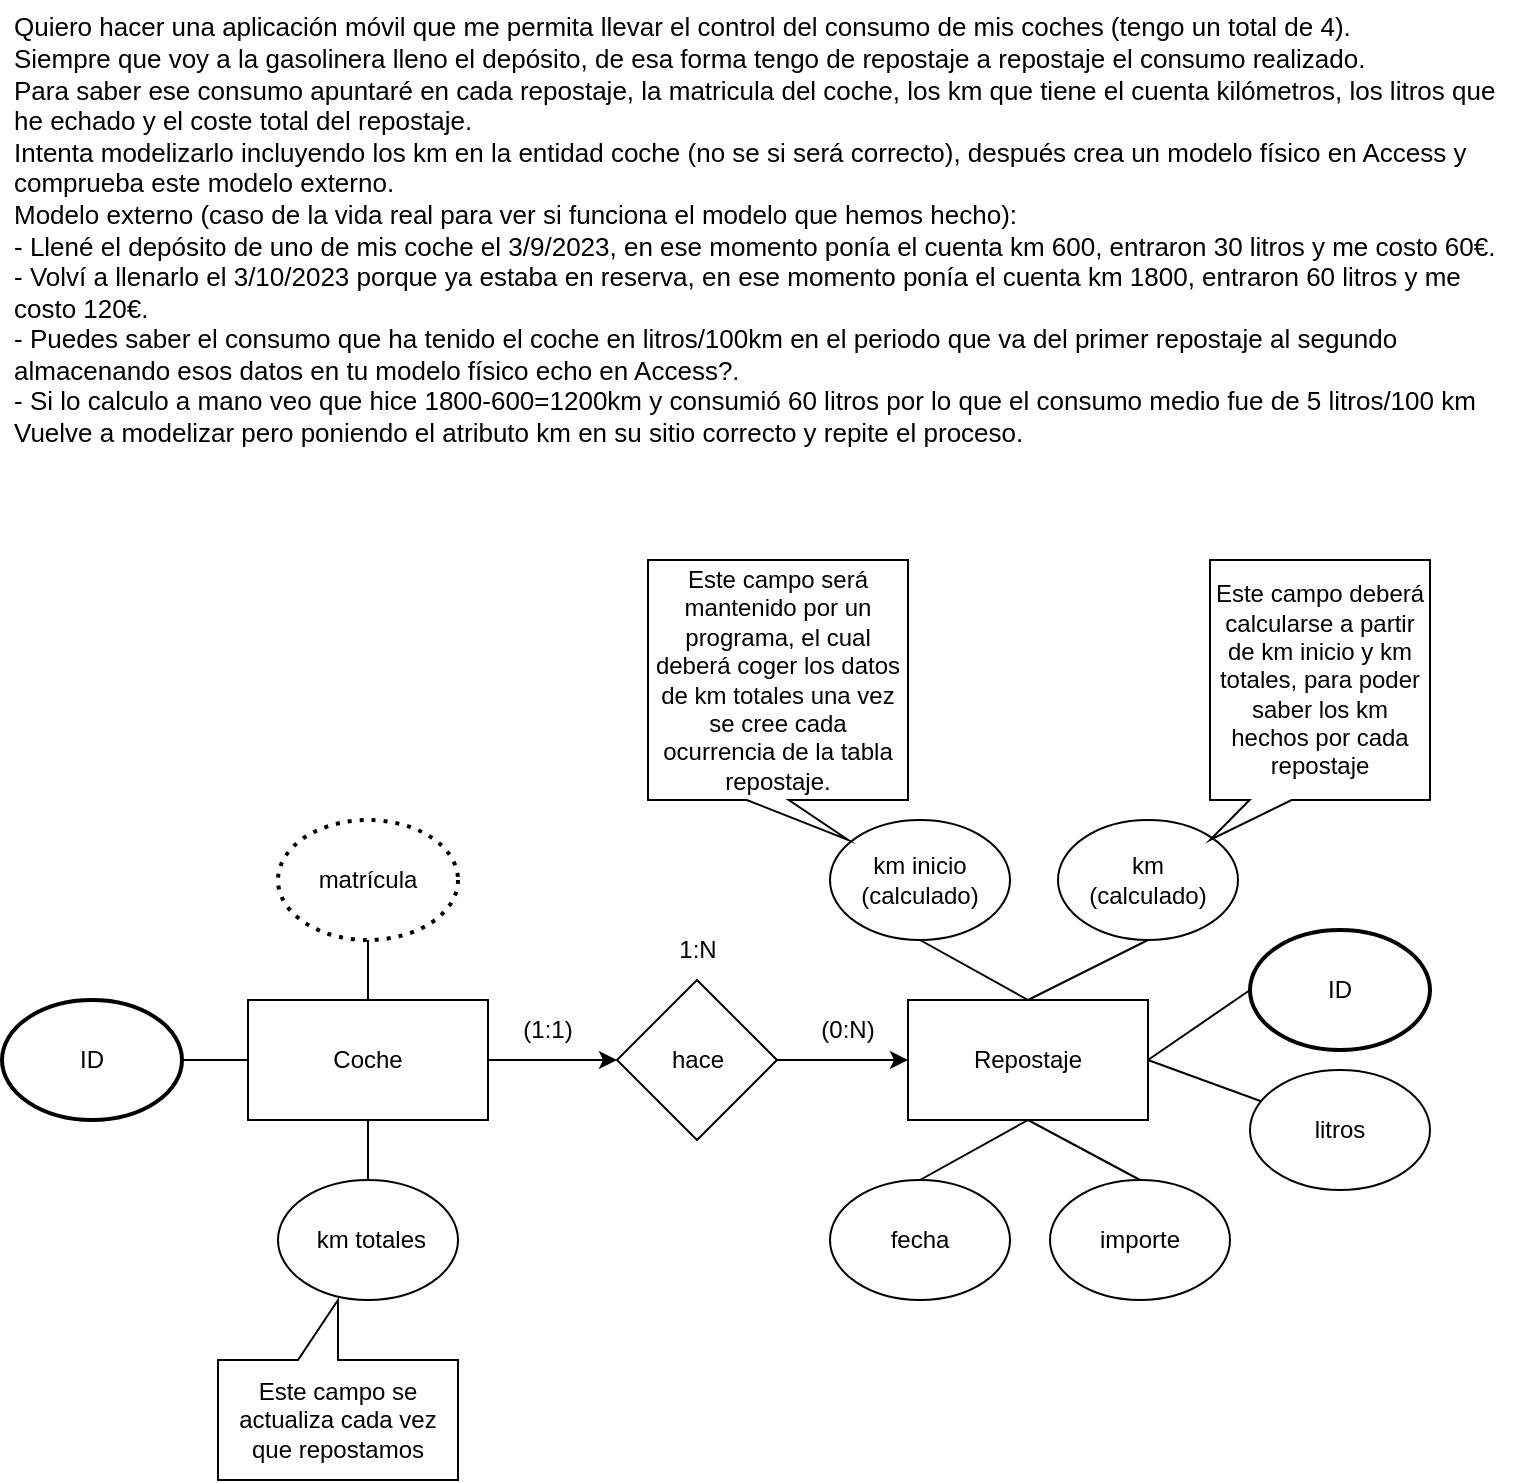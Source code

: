 <mxfile version="22.1.1" type="github">
  <diagram name="Página-1" id="GKfL1z4syFyCUp2RwGY0">
    <mxGraphModel dx="1434" dy="750" grid="1" gridSize="10" guides="1" tooltips="1" connect="1" arrows="1" fold="1" page="1" pageScale="1" pageWidth="827" pageHeight="1169" math="0" shadow="0">
      <root>
        <mxCell id="0" />
        <mxCell id="1" parent="0" />
        <mxCell id="w6sKY5mbxoF5bSvWvFla-1" value="Quiero hacer una aplicación móvil que me permita llevar el control del consumo de mis coches (tengo un total de 4).&lt;br style=&quot;font-size: 13px;&quot;&gt;Siempre que voy a la gasolinera lleno el depósito, de esa forma tengo de repostaje a repostaje el consumo realizado.&lt;br style=&quot;font-size: 13px;&quot;&gt;Para saber ese consumo apuntaré en cada repostaje, la matricula del coche, los km que tiene el cuenta kilómetros, los litros que he echado y el coste total del repostaje.&lt;br style=&quot;font-size: 13px;&quot;&gt;Intenta modelizarlo incluyendo los km en la entidad coche (no se si será correcto), después crea un modelo físico en Access y comprueba este modelo externo.&lt;br style=&quot;font-size: 13px;&quot;&gt;Modelo externo (caso de la vida real para ver si funciona el modelo que hemos hecho):&lt;br style=&quot;font-size: 13px;&quot;&gt;- Llené el depósito de uno de mis coche el 3/9/2023, en ese momento ponía el cuenta km 600, entraron 30 litros y me costo 60€.&lt;br style=&quot;font-size: 13px;&quot;&gt;- Volví a llenarlo el 3/10/2023 porque ya estaba en reserva, en ese momento ponía el cuenta km 1800, entraron 60 litros y me costo 120€.&lt;br style=&quot;font-size: 13px;&quot;&gt;- Puedes saber el consumo que ha tenido el coche en litros/100km en el periodo que va del primer repostaje al segundo almacenando esos datos en tu modelo físico echo en Access?.&lt;br style=&quot;font-size: 13px;&quot;&gt;- Si lo calculo a mano veo que hice 1800-600=1200km y consumió 60 litros por lo que el consumo medio fue de 5 litros/100 km&lt;br style=&quot;font-size: 13px;&quot;&gt;Vuelve a modelizar pero poniendo el atributo km en su sitio correcto y repite el proceso." style="text;html=1;strokeColor=none;fillColor=none;align=left;verticalAlign=middle;whiteSpace=wrap;rounded=0;fontSize=13;" vertex="1" parent="1">
          <mxGeometry x="40" y="40" width="760" height="230" as="geometry" />
        </mxCell>
        <mxCell id="w6sKY5mbxoF5bSvWvFla-6" style="edgeStyle=orthogonalEdgeStyle;rounded=0;orthogonalLoop=1;jettySize=auto;html=1;exitX=1;exitY=0.5;exitDx=0;exitDy=0;entryX=0;entryY=0.5;entryDx=0;entryDy=0;" edge="1" parent="1" source="w6sKY5mbxoF5bSvWvFla-2" target="w6sKY5mbxoF5bSvWvFla-4">
          <mxGeometry relative="1" as="geometry" />
        </mxCell>
        <mxCell id="w6sKY5mbxoF5bSvWvFla-2" value="Coche" style="rounded=0;whiteSpace=wrap;html=1;" vertex="1" parent="1">
          <mxGeometry x="159" y="540" width="120" height="60" as="geometry" />
        </mxCell>
        <mxCell id="w6sKY5mbxoF5bSvWvFla-3" value="Repostaje" style="rounded=0;whiteSpace=wrap;html=1;" vertex="1" parent="1">
          <mxGeometry x="489" y="540" width="120" height="60" as="geometry" />
        </mxCell>
        <mxCell id="w6sKY5mbxoF5bSvWvFla-7" style="edgeStyle=orthogonalEdgeStyle;rounded=0;orthogonalLoop=1;jettySize=auto;html=1;exitX=1;exitY=0.5;exitDx=0;exitDy=0;entryX=0;entryY=0.5;entryDx=0;entryDy=0;" edge="1" parent="1" source="w6sKY5mbxoF5bSvWvFla-4" target="w6sKY5mbxoF5bSvWvFla-3">
          <mxGeometry relative="1" as="geometry" />
        </mxCell>
        <mxCell id="w6sKY5mbxoF5bSvWvFla-4" value="hace" style="rhombus;whiteSpace=wrap;html=1;" vertex="1" parent="1">
          <mxGeometry x="343.5" y="530" width="80" height="80" as="geometry" />
        </mxCell>
        <mxCell id="w6sKY5mbxoF5bSvWvFla-8" value="km&lt;br&gt;(calculado)" style="ellipse;whiteSpace=wrap;html=1;" vertex="1" parent="1">
          <mxGeometry x="564" y="450" width="90" height="60" as="geometry" />
        </mxCell>
        <mxCell id="w6sKY5mbxoF5bSvWvFla-9" value="ID" style="ellipse;whiteSpace=wrap;html=1;strokeWidth=2;fontStyle=0" vertex="1" parent="1">
          <mxGeometry x="660" y="505" width="90" height="60" as="geometry" />
        </mxCell>
        <mxCell id="w6sKY5mbxoF5bSvWvFla-10" value="ID" style="ellipse;whiteSpace=wrap;html=1;strokeWidth=2;fontStyle=0" vertex="1" parent="1">
          <mxGeometry x="36" y="540" width="90" height="60" as="geometry" />
        </mxCell>
        <mxCell id="w6sKY5mbxoF5bSvWvFla-12" value="matrícula" style="ellipse;whiteSpace=wrap;html=1;dashed=1;dashPattern=1 2;strokeWidth=2;" vertex="1" parent="1">
          <mxGeometry x="174" y="450" width="90" height="60" as="geometry" />
        </mxCell>
        <mxCell id="w6sKY5mbxoF5bSvWvFla-13" value="litros" style="ellipse;whiteSpace=wrap;html=1;" vertex="1" parent="1">
          <mxGeometry x="660" y="575" width="90" height="60" as="geometry" />
        </mxCell>
        <mxCell id="w6sKY5mbxoF5bSvWvFla-14" value="importe" style="ellipse;whiteSpace=wrap;html=1;" vertex="1" parent="1">
          <mxGeometry x="560" y="630" width="90" height="60" as="geometry" />
        </mxCell>
        <mxCell id="w6sKY5mbxoF5bSvWvFla-15" value="fecha" style="ellipse;whiteSpace=wrap;html=1;" vertex="1" parent="1">
          <mxGeometry x="450" y="630" width="90" height="60" as="geometry" />
        </mxCell>
        <mxCell id="w6sKY5mbxoF5bSvWvFla-16" value="&amp;nbsp;km totales" style="ellipse;whiteSpace=wrap;html=1;" vertex="1" parent="1">
          <mxGeometry x="174" y="630" width="90" height="60" as="geometry" />
        </mxCell>
        <mxCell id="w6sKY5mbxoF5bSvWvFla-18" value="km inicio&lt;br&gt;(calculado)" style="ellipse;whiteSpace=wrap;html=1;" vertex="1" parent="1">
          <mxGeometry x="450" y="450" width="90" height="60" as="geometry" />
        </mxCell>
        <mxCell id="w6sKY5mbxoF5bSvWvFla-20" value="" style="endArrow=none;html=1;rounded=0;exitX=0.5;exitY=1;exitDx=0;exitDy=0;entryX=0.5;entryY=0;entryDx=0;entryDy=0;" edge="1" parent="1" source="w6sKY5mbxoF5bSvWvFla-12" target="w6sKY5mbxoF5bSvWvFla-2">
          <mxGeometry width="50" height="50" relative="1" as="geometry">
            <mxPoint x="376" y="490" as="sourcePoint" />
            <mxPoint x="426" y="440" as="targetPoint" />
          </mxGeometry>
        </mxCell>
        <mxCell id="w6sKY5mbxoF5bSvWvFla-21" value="" style="endArrow=none;html=1;rounded=0;exitX=1;exitY=0.5;exitDx=0;exitDy=0;entryX=0;entryY=0.5;entryDx=0;entryDy=0;" edge="1" parent="1" source="w6sKY5mbxoF5bSvWvFla-10" target="w6sKY5mbxoF5bSvWvFla-2">
          <mxGeometry width="50" height="50" relative="1" as="geometry">
            <mxPoint x="376" y="490" as="sourcePoint" />
            <mxPoint x="426" y="440" as="targetPoint" />
          </mxGeometry>
        </mxCell>
        <mxCell id="w6sKY5mbxoF5bSvWvFla-22" value="" style="endArrow=none;html=1;rounded=0;exitX=0.5;exitY=0;exitDx=0;exitDy=0;entryX=0.5;entryY=1;entryDx=0;entryDy=0;" edge="1" parent="1" source="w6sKY5mbxoF5bSvWvFla-16" target="w6sKY5mbxoF5bSvWvFla-2">
          <mxGeometry width="50" height="50" relative="1" as="geometry">
            <mxPoint x="376" y="490" as="sourcePoint" />
            <mxPoint x="426" y="440" as="targetPoint" />
          </mxGeometry>
        </mxCell>
        <mxCell id="w6sKY5mbxoF5bSvWvFla-23" value="" style="endArrow=none;html=1;rounded=0;entryX=1;entryY=0.5;entryDx=0;entryDy=0;" edge="1" parent="1" source="w6sKY5mbxoF5bSvWvFla-13" target="w6sKY5mbxoF5bSvWvFla-3">
          <mxGeometry width="50" height="50" relative="1" as="geometry">
            <mxPoint x="376" y="490" as="sourcePoint" />
            <mxPoint x="426" y="440" as="targetPoint" />
          </mxGeometry>
        </mxCell>
        <mxCell id="w6sKY5mbxoF5bSvWvFla-24" value="" style="endArrow=none;html=1;rounded=0;exitX=0.5;exitY=0;exitDx=0;exitDy=0;entryX=0.5;entryY=1;entryDx=0;entryDy=0;" edge="1" parent="1" source="w6sKY5mbxoF5bSvWvFla-15" target="w6sKY5mbxoF5bSvWvFla-3">
          <mxGeometry width="50" height="50" relative="1" as="geometry">
            <mxPoint x="376" y="490" as="sourcePoint" />
            <mxPoint x="426" y="440" as="targetPoint" />
          </mxGeometry>
        </mxCell>
        <mxCell id="w6sKY5mbxoF5bSvWvFla-25" value="" style="endArrow=none;html=1;rounded=0;entryX=0.5;entryY=1;entryDx=0;entryDy=0;exitX=0.5;exitY=0;exitDx=0;exitDy=0;" edge="1" parent="1" source="w6sKY5mbxoF5bSvWvFla-14" target="w6sKY5mbxoF5bSvWvFla-3">
          <mxGeometry width="50" height="50" relative="1" as="geometry">
            <mxPoint x="376" y="490" as="sourcePoint" />
            <mxPoint x="426" y="440" as="targetPoint" />
          </mxGeometry>
        </mxCell>
        <mxCell id="w6sKY5mbxoF5bSvWvFla-26" value="" style="endArrow=none;html=1;rounded=0;entryX=1;entryY=0.5;entryDx=0;entryDy=0;exitX=0;exitY=0.5;exitDx=0;exitDy=0;" edge="1" parent="1" source="w6sKY5mbxoF5bSvWvFla-9" target="w6sKY5mbxoF5bSvWvFla-3">
          <mxGeometry width="50" height="50" relative="1" as="geometry">
            <mxPoint x="376" y="490" as="sourcePoint" />
            <mxPoint x="426" y="440" as="targetPoint" />
          </mxGeometry>
        </mxCell>
        <mxCell id="w6sKY5mbxoF5bSvWvFla-27" value="" style="endArrow=none;html=1;rounded=0;entryX=0.5;entryY=0;entryDx=0;entryDy=0;exitX=0.5;exitY=1;exitDx=0;exitDy=0;" edge="1" parent="1" source="w6sKY5mbxoF5bSvWvFla-8" target="w6sKY5mbxoF5bSvWvFla-3">
          <mxGeometry width="50" height="50" relative="1" as="geometry">
            <mxPoint x="376" y="490" as="sourcePoint" />
            <mxPoint x="426" y="440" as="targetPoint" />
          </mxGeometry>
        </mxCell>
        <mxCell id="w6sKY5mbxoF5bSvWvFla-28" value="" style="endArrow=none;html=1;rounded=0;entryX=0.5;entryY=0;entryDx=0;entryDy=0;exitX=0.5;exitY=1;exitDx=0;exitDy=0;" edge="1" parent="1" source="w6sKY5mbxoF5bSvWvFla-18" target="w6sKY5mbxoF5bSvWvFla-3">
          <mxGeometry width="50" height="50" relative="1" as="geometry">
            <mxPoint x="376" y="490" as="sourcePoint" />
            <mxPoint x="426" y="440" as="targetPoint" />
          </mxGeometry>
        </mxCell>
        <mxCell id="w6sKY5mbxoF5bSvWvFla-30" value="Este campo deberá calcularse a partir de km inicio y km totales, para poder saber los km hechos por cada repostaje" style="shape=callout;whiteSpace=wrap;html=1;perimeter=calloutPerimeter;position2=0;align=center;base=21;size=20;position=0.18;" vertex="1" parent="1">
          <mxGeometry x="640" y="320" width="110" height="140" as="geometry" />
        </mxCell>
        <mxCell id="w6sKY5mbxoF5bSvWvFla-32" value="Este campo será mantenido por un programa, el cual deberá coger los datos de km totales una vez se cree cada ocurrencia de la tabla repostaje." style="shape=callout;whiteSpace=wrap;html=1;perimeter=calloutPerimeter;position2=0.77;align=center;base=21;size=20;position=0.38;" vertex="1" parent="1">
          <mxGeometry x="359" y="320" width="130" height="140" as="geometry" />
        </mxCell>
        <mxCell id="w6sKY5mbxoF5bSvWvFla-34" value="Este campo se actualiza cada vez que repostamos" style="shape=callout;whiteSpace=wrap;html=1;perimeter=calloutPerimeter;direction=west;" vertex="1" parent="1">
          <mxGeometry x="144" y="690" width="120" height="90" as="geometry" />
        </mxCell>
        <mxCell id="w6sKY5mbxoF5bSvWvFla-35" value="(0:N)" style="text;html=1;strokeColor=none;fillColor=none;align=center;verticalAlign=middle;whiteSpace=wrap;rounded=0;" vertex="1" parent="1">
          <mxGeometry x="429" y="540" width="60" height="30" as="geometry" />
        </mxCell>
        <mxCell id="w6sKY5mbxoF5bSvWvFla-36" value="(1:1)" style="text;html=1;strokeColor=none;fillColor=none;align=center;verticalAlign=middle;whiteSpace=wrap;rounded=0;" vertex="1" parent="1">
          <mxGeometry x="279" y="540" width="60" height="30" as="geometry" />
        </mxCell>
        <mxCell id="w6sKY5mbxoF5bSvWvFla-37" value="1:N" style="text;html=1;strokeColor=none;fillColor=none;align=center;verticalAlign=middle;whiteSpace=wrap;rounded=0;" vertex="1" parent="1">
          <mxGeometry x="354" y="500" width="60" height="30" as="geometry" />
        </mxCell>
      </root>
    </mxGraphModel>
  </diagram>
</mxfile>
